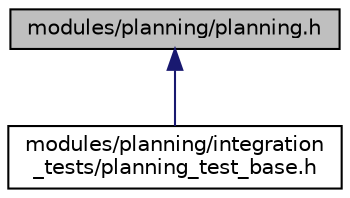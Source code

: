 digraph "modules/planning/planning.h"
{
  edge [fontname="Helvetica",fontsize="10",labelfontname="Helvetica",labelfontsize="10"];
  node [fontname="Helvetica",fontsize="10",shape=record];
  Node1 [label="modules/planning/planning.h",height=0.2,width=0.4,color="black", fillcolor="grey75", style="filled" fontcolor="black"];
  Node1 -> Node2 [dir="back",color="midnightblue",fontsize="10",style="solid",fontname="Helvetica"];
  Node2 [label="modules/planning/integration\l_tests/planning_test_base.h",height=0.2,width=0.4,color="black", fillcolor="white", style="filled",URL="$planning__test__base_8h.html"];
}
